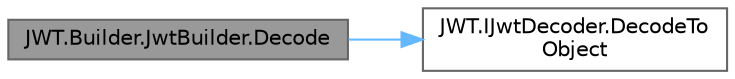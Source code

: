 digraph "JWT.Builder.JwtBuilder.Decode"
{
 // LATEX_PDF_SIZE
  bgcolor="transparent";
  edge [fontname=Helvetica,fontsize=10,labelfontname=Helvetica,labelfontsize=10];
  node [fontname=Helvetica,fontsize=10,shape=box,height=0.2,width=0.4];
  rankdir="LR";
  Node1 [id="Node000001",label="JWT.Builder.JwtBuilder.Decode",height=0.2,width=0.4,color="gray40", fillcolor="grey60", style="filled", fontcolor="black",tooltip=" "];
  Node1 -> Node2 [id="edge2_Node000001_Node000002",color="steelblue1",style="solid",tooltip=" "];
  Node2 [id="Node000002",label="JWT.IJwtDecoder.DecodeTo\lObject",height=0.2,width=0.4,color="grey40", fillcolor="white", style="filled",URL="$interface_j_w_t_1_1_i_jwt_decoder.html#a7bc410788b6465433d9bed7a7b91c67c",tooltip="Given a JWT, decodes it and return the payload as an object."];
}

